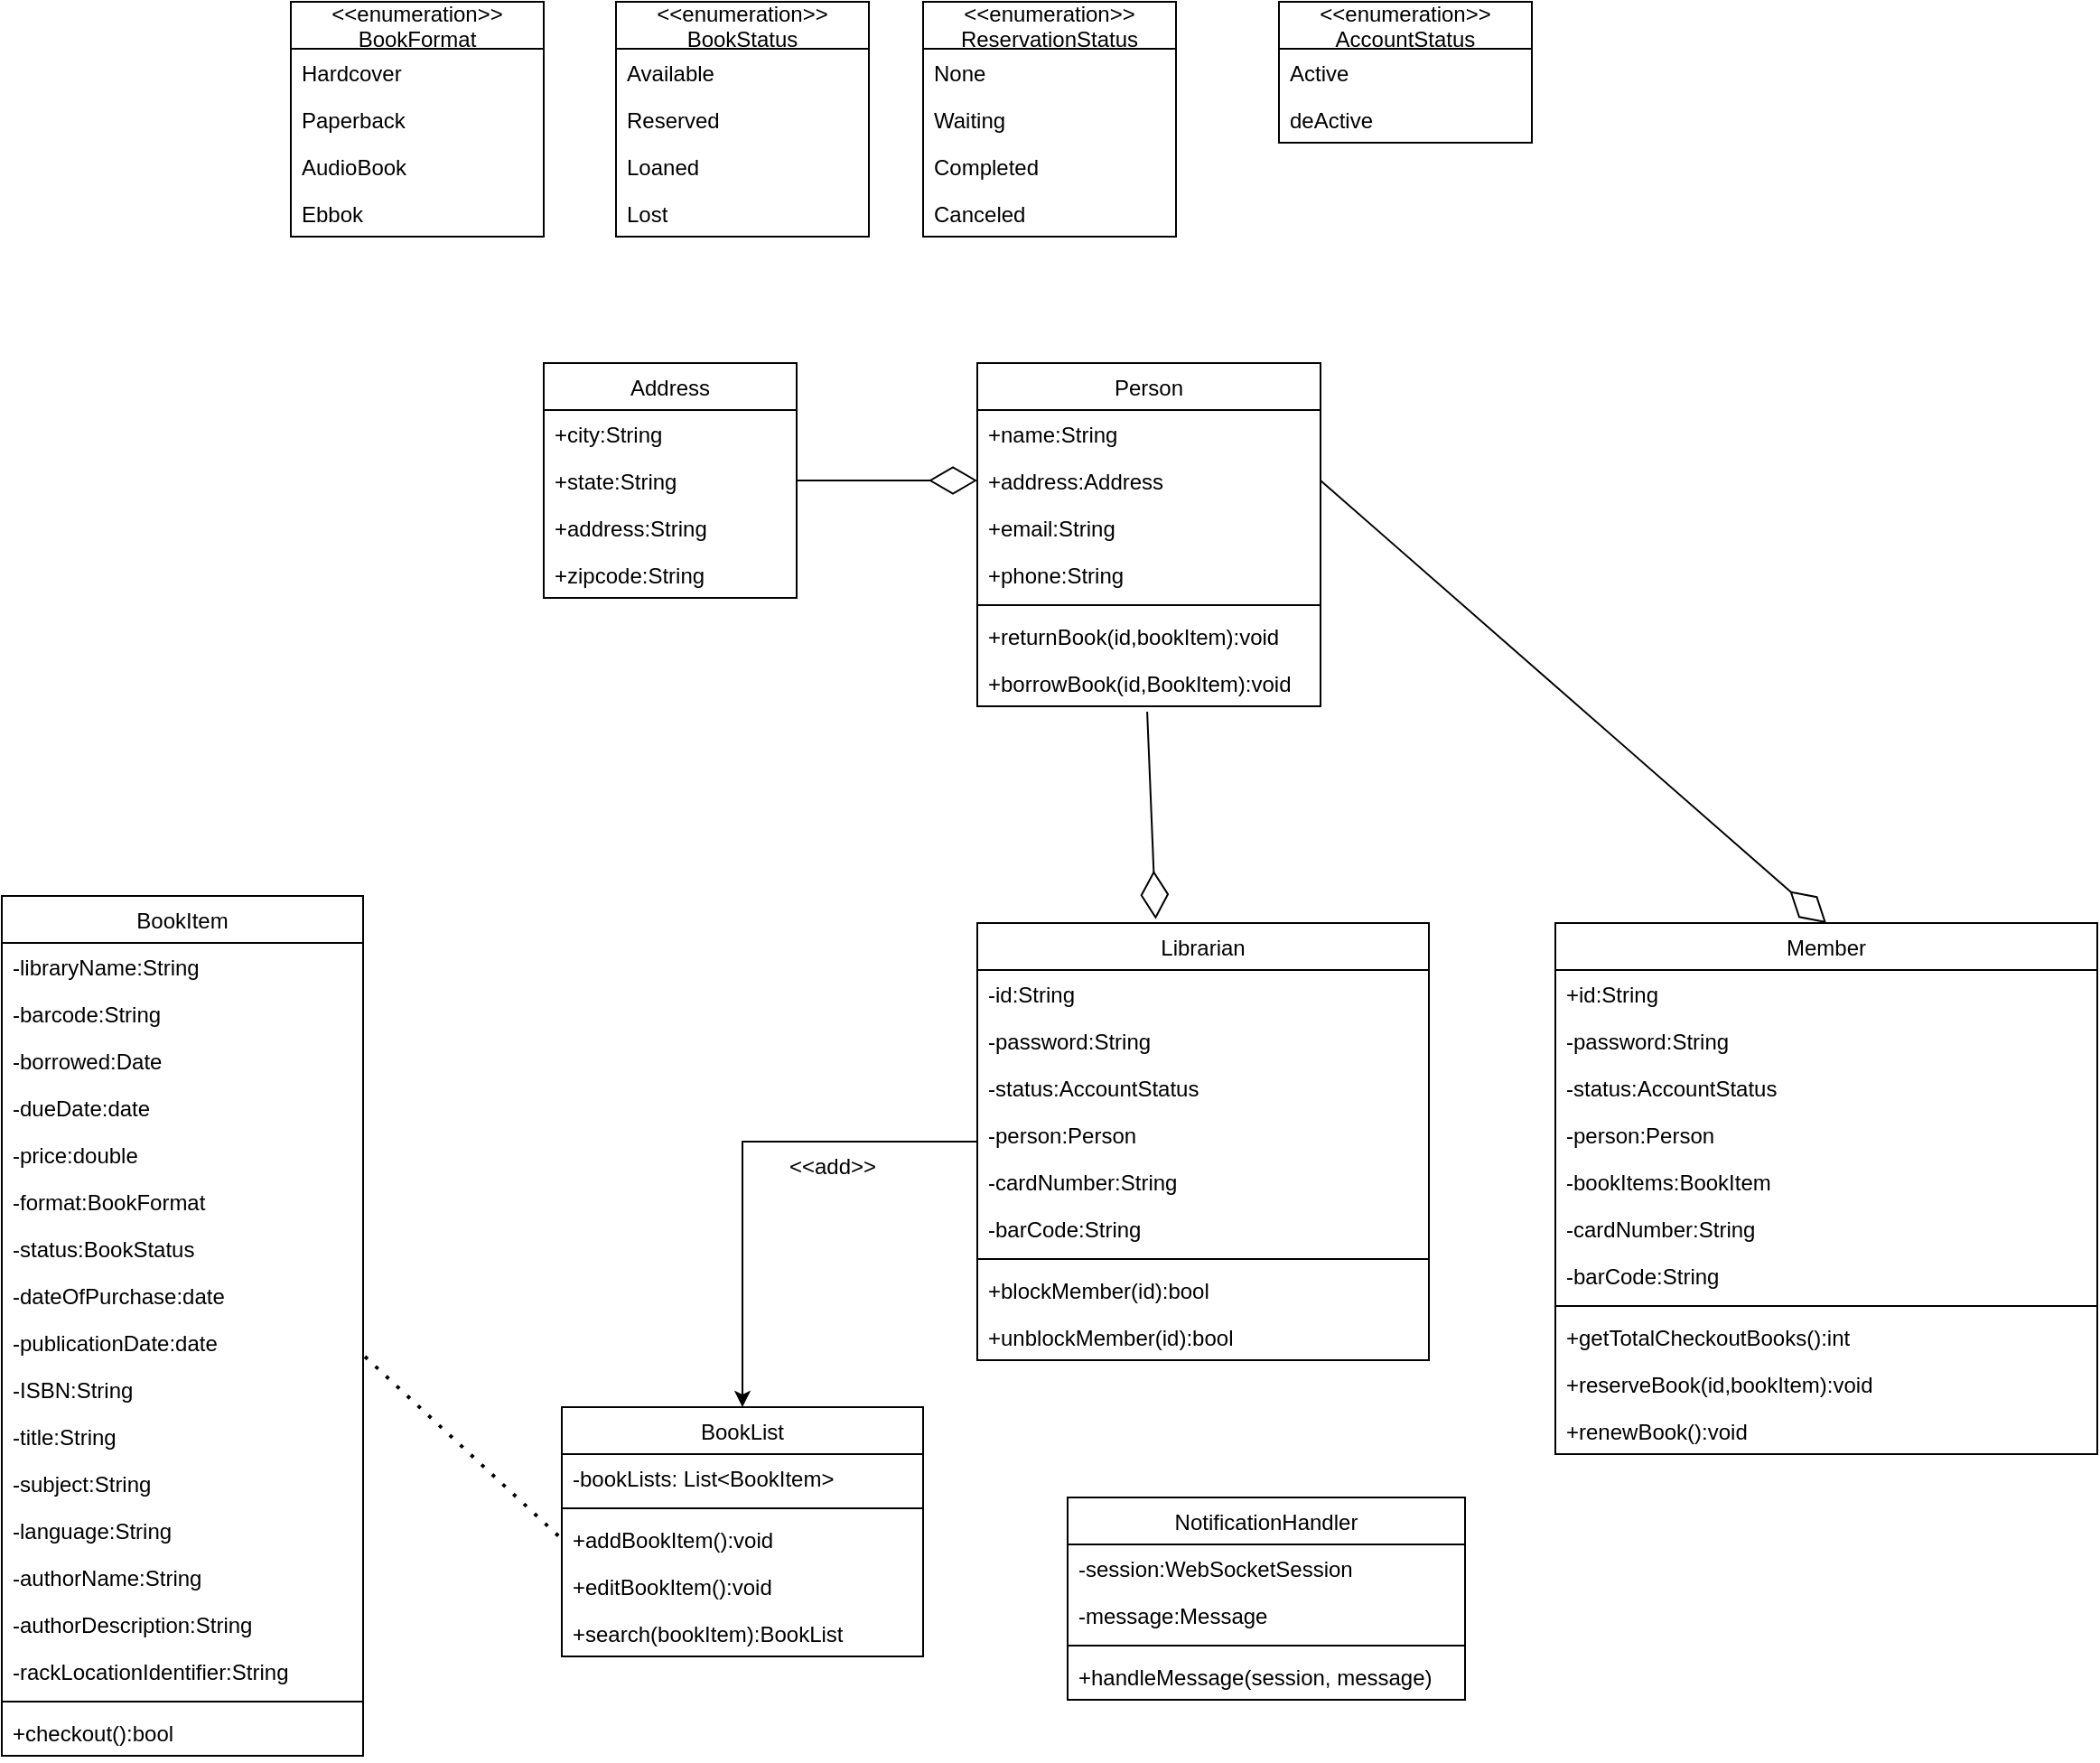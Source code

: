 <mxfile version="20.3.0" type="github" pages="3">
  <diagram id="C5RBs43oDa-KdzZeNtuy" name="클래스다이어그램">
    <mxGraphModel dx="2489" dy="794" grid="1" gridSize="10" guides="1" tooltips="1" connect="1" arrows="1" fold="1" page="1" pageScale="1" pageWidth="827" pageHeight="1169" math="0" shadow="0">
      <root>
        <mxCell id="WIyWlLk6GJQsqaUBKTNV-0" />
        <mxCell id="WIyWlLk6GJQsqaUBKTNV-1" parent="WIyWlLk6GJQsqaUBKTNV-0" />
        <mxCell id="t8BUz2gO8k-E40Qzqa3I-0" value="&lt;&lt;enumeration&gt;&gt;&#xa;BookFormat" style="swimlane;fontStyle=0;childLayout=stackLayout;horizontal=1;startSize=26;fillColor=none;horizontalStack=0;resizeParent=1;resizeParentMax=0;resizeLast=0;collapsible=1;marginBottom=0;" vertex="1" parent="WIyWlLk6GJQsqaUBKTNV-1">
          <mxGeometry y="90" width="140" height="130" as="geometry" />
        </mxCell>
        <mxCell id="t8BUz2gO8k-E40Qzqa3I-1" value="Hardcover" style="text;strokeColor=none;fillColor=none;align=left;verticalAlign=top;spacingLeft=4;spacingRight=4;overflow=hidden;rotatable=0;points=[[0,0.5],[1,0.5]];portConstraint=eastwest;" vertex="1" parent="t8BUz2gO8k-E40Qzqa3I-0">
          <mxGeometry y="26" width="140" height="26" as="geometry" />
        </mxCell>
        <mxCell id="t8BUz2gO8k-E40Qzqa3I-2" value="Paperback" style="text;strokeColor=none;fillColor=none;align=left;verticalAlign=top;spacingLeft=4;spacingRight=4;overflow=hidden;rotatable=0;points=[[0,0.5],[1,0.5]];portConstraint=eastwest;" vertex="1" parent="t8BUz2gO8k-E40Qzqa3I-0">
          <mxGeometry y="52" width="140" height="26" as="geometry" />
        </mxCell>
        <mxCell id="t8BUz2gO8k-E40Qzqa3I-3" value="AudioBook" style="text;strokeColor=none;fillColor=none;align=left;verticalAlign=top;spacingLeft=4;spacingRight=4;overflow=hidden;rotatable=0;points=[[0,0.5],[1,0.5]];portConstraint=eastwest;" vertex="1" parent="t8BUz2gO8k-E40Qzqa3I-0">
          <mxGeometry y="78" width="140" height="26" as="geometry" />
        </mxCell>
        <mxCell id="t8BUz2gO8k-E40Qzqa3I-4" value="Ebbok" style="text;strokeColor=none;fillColor=none;align=left;verticalAlign=top;spacingLeft=4;spacingRight=4;overflow=hidden;rotatable=0;points=[[0,0.5],[1,0.5]];portConstraint=eastwest;" vertex="1" parent="t8BUz2gO8k-E40Qzqa3I-0">
          <mxGeometry y="104" width="140" height="26" as="geometry" />
        </mxCell>
        <mxCell id="t8BUz2gO8k-E40Qzqa3I-5" value="&lt;&lt;enumeration&gt;&gt;&#xa;BookStatus" style="swimlane;fontStyle=0;childLayout=stackLayout;horizontal=1;startSize=26;fillColor=none;horizontalStack=0;resizeParent=1;resizeParentMax=0;resizeLast=0;collapsible=1;marginBottom=0;" vertex="1" parent="WIyWlLk6GJQsqaUBKTNV-1">
          <mxGeometry x="180" y="90" width="140" height="130" as="geometry" />
        </mxCell>
        <mxCell id="t8BUz2gO8k-E40Qzqa3I-6" value="Available" style="text;strokeColor=none;fillColor=none;align=left;verticalAlign=top;spacingLeft=4;spacingRight=4;overflow=hidden;rotatable=0;points=[[0,0.5],[1,0.5]];portConstraint=eastwest;" vertex="1" parent="t8BUz2gO8k-E40Qzqa3I-5">
          <mxGeometry y="26" width="140" height="26" as="geometry" />
        </mxCell>
        <mxCell id="t8BUz2gO8k-E40Qzqa3I-7" value="Reserved" style="text;strokeColor=none;fillColor=none;align=left;verticalAlign=top;spacingLeft=4;spacingRight=4;overflow=hidden;rotatable=0;points=[[0,0.5],[1,0.5]];portConstraint=eastwest;" vertex="1" parent="t8BUz2gO8k-E40Qzqa3I-5">
          <mxGeometry y="52" width="140" height="26" as="geometry" />
        </mxCell>
        <mxCell id="t8BUz2gO8k-E40Qzqa3I-8" value="Loaned" style="text;strokeColor=none;fillColor=none;align=left;verticalAlign=top;spacingLeft=4;spacingRight=4;overflow=hidden;rotatable=0;points=[[0,0.5],[1,0.5]];portConstraint=eastwest;" vertex="1" parent="t8BUz2gO8k-E40Qzqa3I-5">
          <mxGeometry y="78" width="140" height="26" as="geometry" />
        </mxCell>
        <mxCell id="t8BUz2gO8k-E40Qzqa3I-9" value="Lost" style="text;strokeColor=none;fillColor=none;align=left;verticalAlign=top;spacingLeft=4;spacingRight=4;overflow=hidden;rotatable=0;points=[[0,0.5],[1,0.5]];portConstraint=eastwest;" vertex="1" parent="t8BUz2gO8k-E40Qzqa3I-5">
          <mxGeometry y="104" width="140" height="26" as="geometry" />
        </mxCell>
        <mxCell id="t8BUz2gO8k-E40Qzqa3I-10" value="&lt;&lt;enumeration&gt;&gt;&#xa;ReservationStatus" style="swimlane;fontStyle=0;childLayout=stackLayout;horizontal=1;startSize=26;fillColor=none;horizontalStack=0;resizeParent=1;resizeParentMax=0;resizeLast=0;collapsible=1;marginBottom=0;" vertex="1" parent="WIyWlLk6GJQsqaUBKTNV-1">
          <mxGeometry x="350" y="90" width="140" height="130" as="geometry" />
        </mxCell>
        <mxCell id="t8BUz2gO8k-E40Qzqa3I-11" value="None" style="text;strokeColor=none;fillColor=none;align=left;verticalAlign=top;spacingLeft=4;spacingRight=4;overflow=hidden;rotatable=0;points=[[0,0.5],[1,0.5]];portConstraint=eastwest;" vertex="1" parent="t8BUz2gO8k-E40Qzqa3I-10">
          <mxGeometry y="26" width="140" height="26" as="geometry" />
        </mxCell>
        <mxCell id="t8BUz2gO8k-E40Qzqa3I-12" value="Waiting" style="text;strokeColor=none;fillColor=none;align=left;verticalAlign=top;spacingLeft=4;spacingRight=4;overflow=hidden;rotatable=0;points=[[0,0.5],[1,0.5]];portConstraint=eastwest;" vertex="1" parent="t8BUz2gO8k-E40Qzqa3I-10">
          <mxGeometry y="52" width="140" height="26" as="geometry" />
        </mxCell>
        <mxCell id="t8BUz2gO8k-E40Qzqa3I-13" value="Completed" style="text;strokeColor=none;fillColor=none;align=left;verticalAlign=top;spacingLeft=4;spacingRight=4;overflow=hidden;rotatable=0;points=[[0,0.5],[1,0.5]];portConstraint=eastwest;" vertex="1" parent="t8BUz2gO8k-E40Qzqa3I-10">
          <mxGeometry y="78" width="140" height="26" as="geometry" />
        </mxCell>
        <mxCell id="t8BUz2gO8k-E40Qzqa3I-14" value="Canceled" style="text;strokeColor=none;fillColor=none;align=left;verticalAlign=top;spacingLeft=4;spacingRight=4;overflow=hidden;rotatable=0;points=[[0,0.5],[1,0.5]];portConstraint=eastwest;" vertex="1" parent="t8BUz2gO8k-E40Qzqa3I-10">
          <mxGeometry y="104" width="140" height="26" as="geometry" />
        </mxCell>
        <mxCell id="t8BUz2gO8k-E40Qzqa3I-15" value="&lt;&lt;enumeration&gt;&gt;&#xa;AccountStatus" style="swimlane;fontStyle=0;childLayout=stackLayout;horizontal=1;startSize=26;fillColor=none;horizontalStack=0;resizeParent=1;resizeParentMax=0;resizeLast=0;collapsible=1;marginBottom=0;" vertex="1" parent="WIyWlLk6GJQsqaUBKTNV-1">
          <mxGeometry x="547" y="90" width="140" height="78" as="geometry" />
        </mxCell>
        <mxCell id="t8BUz2gO8k-E40Qzqa3I-16" value="Active" style="text;strokeColor=none;fillColor=none;align=left;verticalAlign=top;spacingLeft=4;spacingRight=4;overflow=hidden;rotatable=0;points=[[0,0.5],[1,0.5]];portConstraint=eastwest;" vertex="1" parent="t8BUz2gO8k-E40Qzqa3I-15">
          <mxGeometry y="26" width="140" height="26" as="geometry" />
        </mxCell>
        <mxCell id="t8BUz2gO8k-E40Qzqa3I-17" value="deActive" style="text;strokeColor=none;fillColor=none;align=left;verticalAlign=top;spacingLeft=4;spacingRight=4;overflow=hidden;rotatable=0;points=[[0,0.5],[1,0.5]];portConstraint=eastwest;" vertex="1" parent="t8BUz2gO8k-E40Qzqa3I-15">
          <mxGeometry y="52" width="140" height="26" as="geometry" />
        </mxCell>
        <mxCell id="t8BUz2gO8k-E40Qzqa3I-18" value="Address" style="swimlane;fontStyle=0;childLayout=stackLayout;horizontal=1;startSize=26;fillColor=none;horizontalStack=0;resizeParent=1;resizeParentMax=0;resizeLast=0;collapsible=1;marginBottom=0;" vertex="1" parent="WIyWlLk6GJQsqaUBKTNV-1">
          <mxGeometry x="140" y="290" width="140" height="130" as="geometry" />
        </mxCell>
        <mxCell id="t8BUz2gO8k-E40Qzqa3I-19" value="+city:String" style="text;strokeColor=none;fillColor=none;align=left;verticalAlign=top;spacingLeft=4;spacingRight=4;overflow=hidden;rotatable=0;points=[[0,0.5],[1,0.5]];portConstraint=eastwest;" vertex="1" parent="t8BUz2gO8k-E40Qzqa3I-18">
          <mxGeometry y="26" width="140" height="26" as="geometry" />
        </mxCell>
        <mxCell id="t8BUz2gO8k-E40Qzqa3I-20" value="+state:String" style="text;strokeColor=none;fillColor=none;align=left;verticalAlign=top;spacingLeft=4;spacingRight=4;overflow=hidden;rotatable=0;points=[[0,0.5],[1,0.5]];portConstraint=eastwest;" vertex="1" parent="t8BUz2gO8k-E40Qzqa3I-18">
          <mxGeometry y="52" width="140" height="26" as="geometry" />
        </mxCell>
        <mxCell id="t8BUz2gO8k-E40Qzqa3I-21" value="+address:String" style="text;strokeColor=none;fillColor=none;align=left;verticalAlign=top;spacingLeft=4;spacingRight=4;overflow=hidden;rotatable=0;points=[[0,0.5],[1,0.5]];portConstraint=eastwest;" vertex="1" parent="t8BUz2gO8k-E40Qzqa3I-18">
          <mxGeometry y="78" width="140" height="26" as="geometry" />
        </mxCell>
        <mxCell id="t8BUz2gO8k-E40Qzqa3I-22" value="+zipcode:String" style="text;strokeColor=none;fillColor=none;align=left;verticalAlign=top;spacingLeft=4;spacingRight=4;overflow=hidden;rotatable=0;points=[[0,0.5],[1,0.5]];portConstraint=eastwest;" vertex="1" parent="t8BUz2gO8k-E40Qzqa3I-18">
          <mxGeometry y="104" width="140" height="26" as="geometry" />
        </mxCell>
        <mxCell id="t8BUz2gO8k-E40Qzqa3I-23" value="Person" style="swimlane;fontStyle=0;childLayout=stackLayout;horizontal=1;startSize=26;fillColor=none;horizontalStack=0;resizeParent=1;resizeParentMax=0;resizeLast=0;collapsible=1;marginBottom=0;" vertex="1" parent="WIyWlLk6GJQsqaUBKTNV-1">
          <mxGeometry x="380" y="290" width="190" height="190" as="geometry" />
        </mxCell>
        <mxCell id="t8BUz2gO8k-E40Qzqa3I-24" value="+name:String" style="text;strokeColor=none;fillColor=none;align=left;verticalAlign=top;spacingLeft=4;spacingRight=4;overflow=hidden;rotatable=0;points=[[0,0.5],[1,0.5]];portConstraint=eastwest;" vertex="1" parent="t8BUz2gO8k-E40Qzqa3I-23">
          <mxGeometry y="26" width="190" height="26" as="geometry" />
        </mxCell>
        <mxCell id="t8BUz2gO8k-E40Qzqa3I-25" value="+address:Address" style="text;strokeColor=none;fillColor=none;align=left;verticalAlign=top;spacingLeft=4;spacingRight=4;overflow=hidden;rotatable=0;points=[[0,0.5],[1,0.5]];portConstraint=eastwest;" vertex="1" parent="t8BUz2gO8k-E40Qzqa3I-23">
          <mxGeometry y="52" width="190" height="26" as="geometry" />
        </mxCell>
        <mxCell id="t8BUz2gO8k-E40Qzqa3I-26" value="+email:String" style="text;strokeColor=none;fillColor=none;align=left;verticalAlign=top;spacingLeft=4;spacingRight=4;overflow=hidden;rotatable=0;points=[[0,0.5],[1,0.5]];portConstraint=eastwest;" vertex="1" parent="t8BUz2gO8k-E40Qzqa3I-23">
          <mxGeometry y="78" width="190" height="26" as="geometry" />
        </mxCell>
        <mxCell id="t8BUz2gO8k-E40Qzqa3I-27" value="+phone:String" style="text;strokeColor=none;fillColor=none;align=left;verticalAlign=top;spacingLeft=4;spacingRight=4;overflow=hidden;rotatable=0;points=[[0,0.5],[1,0.5]];portConstraint=eastwest;" vertex="1" parent="t8BUz2gO8k-E40Qzqa3I-23">
          <mxGeometry y="104" width="190" height="26" as="geometry" />
        </mxCell>
        <mxCell id="RH9qr_HYMCf3S5AQkxp7-14" value="" style="line;strokeWidth=1;fillColor=none;align=left;verticalAlign=middle;spacingTop=-1;spacingLeft=3;spacingRight=3;rotatable=0;labelPosition=right;points=[];portConstraint=eastwest;" vertex="1" parent="t8BUz2gO8k-E40Qzqa3I-23">
          <mxGeometry y="130" width="190" height="8" as="geometry" />
        </mxCell>
        <mxCell id="RH9qr_HYMCf3S5AQkxp7-13" value="+returnBook(id,bookItem):void" style="text;strokeColor=none;fillColor=none;align=left;verticalAlign=top;spacingLeft=4;spacingRight=4;overflow=hidden;rotatable=0;points=[[0,0.5],[1,0.5]];portConstraint=eastwest;" vertex="1" parent="t8BUz2gO8k-E40Qzqa3I-23">
          <mxGeometry y="138" width="190" height="26" as="geometry" />
        </mxCell>
        <mxCell id="vIeMe3MD2etbnOIDnKoO-0" value="+borrowBook(id,BookItem):void" style="text;strokeColor=none;fillColor=none;align=left;verticalAlign=top;spacingLeft=4;spacingRight=4;overflow=hidden;rotatable=0;points=[[0,0.5],[1,0.5]];portConstraint=eastwest;" vertex="1" parent="t8BUz2gO8k-E40Qzqa3I-23">
          <mxGeometry y="164" width="190" height="26" as="geometry" />
        </mxCell>
        <mxCell id="t8BUz2gO8k-E40Qzqa3I-28" value="" style="endArrow=diamondThin;endFill=0;endSize=24;html=1;rounded=0;exitX=1;exitY=0.5;exitDx=0;exitDy=0;entryX=0;entryY=0.5;entryDx=0;entryDy=0;" edge="1" parent="WIyWlLk6GJQsqaUBKTNV-1" source="t8BUz2gO8k-E40Qzqa3I-20" target="t8BUz2gO8k-E40Qzqa3I-25">
          <mxGeometry width="160" relative="1" as="geometry">
            <mxPoint x="190" y="490" as="sourcePoint" />
            <mxPoint x="350" y="490" as="targetPoint" />
          </mxGeometry>
        </mxCell>
        <mxCell id="t8BUz2gO8k-E40Qzqa3I-29" style="edgeStyle=orthogonalEdgeStyle;rounded=0;orthogonalLoop=1;jettySize=auto;html=1;entryX=0.5;entryY=0;entryDx=0;entryDy=0;" edge="1" parent="WIyWlLk6GJQsqaUBKTNV-1" source="t8BUz2gO8k-E40Qzqa3I-30" target="t8BUz2gO8k-E40Qzqa3I-73">
          <mxGeometry relative="1" as="geometry">
            <Array as="points" />
          </mxGeometry>
        </mxCell>
        <mxCell id="t8BUz2gO8k-E40Qzqa3I-30" value="Librarian" style="swimlane;fontStyle=0;childLayout=stackLayout;horizontal=1;startSize=26;fillColor=none;horizontalStack=0;resizeParent=1;resizeParentMax=0;resizeLast=0;collapsible=1;marginBottom=0;" vertex="1" parent="WIyWlLk6GJQsqaUBKTNV-1">
          <mxGeometry x="380" y="600" width="250" height="242" as="geometry" />
        </mxCell>
        <mxCell id="t8BUz2gO8k-E40Qzqa3I-31" value="-id:String" style="text;strokeColor=none;fillColor=none;align=left;verticalAlign=top;spacingLeft=4;spacingRight=4;overflow=hidden;rotatable=0;points=[[0,0.5],[1,0.5]];portConstraint=eastwest;" vertex="1" parent="t8BUz2gO8k-E40Qzqa3I-30">
          <mxGeometry y="26" width="250" height="26" as="geometry" />
        </mxCell>
        <mxCell id="t8BUz2gO8k-E40Qzqa3I-32" value="-password:String" style="text;strokeColor=none;fillColor=none;align=left;verticalAlign=top;spacingLeft=4;spacingRight=4;overflow=hidden;rotatable=0;points=[[0,0.5],[1,0.5]];portConstraint=eastwest;" vertex="1" parent="t8BUz2gO8k-E40Qzqa3I-30">
          <mxGeometry y="52" width="250" height="26" as="geometry" />
        </mxCell>
        <mxCell id="t8BUz2gO8k-E40Qzqa3I-33" value="-status:AccountStatus" style="text;strokeColor=none;fillColor=none;align=left;verticalAlign=top;spacingLeft=4;spacingRight=4;overflow=hidden;rotatable=0;points=[[0,0.5],[1,0.5]];portConstraint=eastwest;" vertex="1" parent="t8BUz2gO8k-E40Qzqa3I-30">
          <mxGeometry y="78" width="250" height="26" as="geometry" />
        </mxCell>
        <mxCell id="t8BUz2gO8k-E40Qzqa3I-34" value="-person:Person" style="text;strokeColor=none;fillColor=none;align=left;verticalAlign=top;spacingLeft=4;spacingRight=4;overflow=hidden;rotatable=0;points=[[0,0.5],[1,0.5]];portConstraint=eastwest;" vertex="1" parent="t8BUz2gO8k-E40Qzqa3I-30">
          <mxGeometry y="104" width="250" height="26" as="geometry" />
        </mxCell>
        <mxCell id="t8BUz2gO8k-E40Qzqa3I-35" value="-cardNumber:String" style="text;strokeColor=none;fillColor=none;align=left;verticalAlign=top;spacingLeft=4;spacingRight=4;overflow=hidden;rotatable=0;points=[[0,0.5],[1,0.5]];portConstraint=eastwest;" vertex="1" parent="t8BUz2gO8k-E40Qzqa3I-30">
          <mxGeometry y="130" width="250" height="26" as="geometry" />
        </mxCell>
        <mxCell id="t8BUz2gO8k-E40Qzqa3I-36" value="-barCode:String" style="text;strokeColor=none;fillColor=none;align=left;verticalAlign=top;spacingLeft=4;spacingRight=4;overflow=hidden;rotatable=0;points=[[0,0.5],[1,0.5]];portConstraint=eastwest;" vertex="1" parent="t8BUz2gO8k-E40Qzqa3I-30">
          <mxGeometry y="156" width="250" height="26" as="geometry" />
        </mxCell>
        <mxCell id="t8BUz2gO8k-E40Qzqa3I-37" value="" style="line;strokeWidth=1;fillColor=none;align=left;verticalAlign=middle;spacingTop=-1;spacingLeft=3;spacingRight=3;rotatable=0;labelPosition=right;points=[];portConstraint=eastwest;" vertex="1" parent="t8BUz2gO8k-E40Qzqa3I-30">
          <mxGeometry y="182" width="250" height="8" as="geometry" />
        </mxCell>
        <mxCell id="t8BUz2gO8k-E40Qzqa3I-39" value="+blockMember(id):bool" style="text;strokeColor=none;fillColor=none;align=left;verticalAlign=top;spacingLeft=4;spacingRight=4;overflow=hidden;rotatable=0;points=[[0,0.5],[1,0.5]];portConstraint=eastwest;" vertex="1" parent="t8BUz2gO8k-E40Qzqa3I-30">
          <mxGeometry y="190" width="250" height="26" as="geometry" />
        </mxCell>
        <mxCell id="t8BUz2gO8k-E40Qzqa3I-40" value="+unblockMember(id):bool" style="text;strokeColor=none;fillColor=none;align=left;verticalAlign=top;spacingLeft=4;spacingRight=4;overflow=hidden;rotatable=0;points=[[0,0.5],[1,0.5]];portConstraint=eastwest;" vertex="1" parent="t8BUz2gO8k-E40Qzqa3I-30">
          <mxGeometry y="216" width="250" height="26" as="geometry" />
        </mxCell>
        <mxCell id="t8BUz2gO8k-E40Qzqa3I-41" value="Member" style="swimlane;fontStyle=0;childLayout=stackLayout;horizontal=1;startSize=26;fillColor=none;horizontalStack=0;resizeParent=1;resizeParentMax=0;resizeLast=0;collapsible=1;marginBottom=0;" vertex="1" parent="WIyWlLk6GJQsqaUBKTNV-1">
          <mxGeometry x="700" y="600" width="300" height="294" as="geometry" />
        </mxCell>
        <mxCell id="t8BUz2gO8k-E40Qzqa3I-42" value="+id:String" style="text;strokeColor=none;fillColor=none;align=left;verticalAlign=top;spacingLeft=4;spacingRight=4;overflow=hidden;rotatable=0;points=[[0,0.5],[1,0.5]];portConstraint=eastwest;" vertex="1" parent="t8BUz2gO8k-E40Qzqa3I-41">
          <mxGeometry y="26" width="300" height="26" as="geometry" />
        </mxCell>
        <mxCell id="t8BUz2gO8k-E40Qzqa3I-43" value="-password:String" style="text;strokeColor=none;fillColor=none;align=left;verticalAlign=top;spacingLeft=4;spacingRight=4;overflow=hidden;rotatable=0;points=[[0,0.5],[1,0.5]];portConstraint=eastwest;" vertex="1" parent="t8BUz2gO8k-E40Qzqa3I-41">
          <mxGeometry y="52" width="300" height="26" as="geometry" />
        </mxCell>
        <mxCell id="t8BUz2gO8k-E40Qzqa3I-44" value="-status:AccountStatus" style="text;strokeColor=none;fillColor=none;align=left;verticalAlign=top;spacingLeft=4;spacingRight=4;overflow=hidden;rotatable=0;points=[[0,0.5],[1,0.5]];portConstraint=eastwest;" vertex="1" parent="t8BUz2gO8k-E40Qzqa3I-41">
          <mxGeometry y="78" width="300" height="26" as="geometry" />
        </mxCell>
        <mxCell id="t8BUz2gO8k-E40Qzqa3I-45" value="-person:Person" style="text;strokeColor=none;fillColor=none;align=left;verticalAlign=top;spacingLeft=4;spacingRight=4;overflow=hidden;rotatable=0;points=[[0,0.5],[1,0.5]];portConstraint=eastwest;" vertex="1" parent="t8BUz2gO8k-E40Qzqa3I-41">
          <mxGeometry y="104" width="300" height="26" as="geometry" />
        </mxCell>
        <mxCell id="t8BUz2gO8k-E40Qzqa3I-46" value="-bookItems:BookItem" style="text;strokeColor=none;fillColor=none;align=left;verticalAlign=top;spacingLeft=4;spacingRight=4;overflow=hidden;rotatable=0;points=[[0,0.5],[1,0.5]];portConstraint=eastwest;" vertex="1" parent="t8BUz2gO8k-E40Qzqa3I-41">
          <mxGeometry y="130" width="300" height="26" as="geometry" />
        </mxCell>
        <mxCell id="t8BUz2gO8k-E40Qzqa3I-47" value="-cardNumber:String" style="text;strokeColor=none;fillColor=none;align=left;verticalAlign=top;spacingLeft=4;spacingRight=4;overflow=hidden;rotatable=0;points=[[0,0.5],[1,0.5]];portConstraint=eastwest;" vertex="1" parent="t8BUz2gO8k-E40Qzqa3I-41">
          <mxGeometry y="156" width="300" height="26" as="geometry" />
        </mxCell>
        <mxCell id="t8BUz2gO8k-E40Qzqa3I-48" value="-barCode:String" style="text;strokeColor=none;fillColor=none;align=left;verticalAlign=top;spacingLeft=4;spacingRight=4;overflow=hidden;rotatable=0;points=[[0,0.5],[1,0.5]];portConstraint=eastwest;" vertex="1" parent="t8BUz2gO8k-E40Qzqa3I-41">
          <mxGeometry y="182" width="300" height="26" as="geometry" />
        </mxCell>
        <mxCell id="t8BUz2gO8k-E40Qzqa3I-49" value="" style="line;strokeWidth=1;fillColor=none;align=left;verticalAlign=middle;spacingTop=-1;spacingLeft=3;spacingRight=3;rotatable=0;labelPosition=right;points=[];portConstraint=eastwest;" vertex="1" parent="t8BUz2gO8k-E40Qzqa3I-41">
          <mxGeometry y="208" width="300" height="8" as="geometry" />
        </mxCell>
        <mxCell id="t8BUz2gO8k-E40Qzqa3I-50" value="+getTotalCheckoutBooks():int" style="text;strokeColor=none;fillColor=none;align=left;verticalAlign=top;spacingLeft=4;spacingRight=4;overflow=hidden;rotatable=0;points=[[0,0.5],[1,0.5]];portConstraint=eastwest;" vertex="1" parent="t8BUz2gO8k-E40Qzqa3I-41">
          <mxGeometry y="216" width="300" height="26" as="geometry" />
        </mxCell>
        <mxCell id="RH9qr_HYMCf3S5AQkxp7-9" value="+reserveBook(id,bookItem):void" style="text;strokeColor=none;fillColor=none;align=left;verticalAlign=top;spacingLeft=4;spacingRight=4;overflow=hidden;rotatable=0;points=[[0,0.5],[1,0.5]];portConstraint=eastwest;" vertex="1" parent="t8BUz2gO8k-E40Qzqa3I-41">
          <mxGeometry y="242" width="300" height="26" as="geometry" />
        </mxCell>
        <mxCell id="RH9qr_HYMCf3S5AQkxp7-11" value="+renewBook():void" style="text;strokeColor=none;fillColor=none;align=left;verticalAlign=top;spacingLeft=4;spacingRight=4;overflow=hidden;rotatable=0;points=[[0,0.5],[1,0.5]];portConstraint=eastwest;" vertex="1" parent="t8BUz2gO8k-E40Qzqa3I-41">
          <mxGeometry y="268" width="300" height="26" as="geometry" />
        </mxCell>
        <mxCell id="t8BUz2gO8k-E40Qzqa3I-51" value="" style="endArrow=diamondThin;endFill=0;endSize=24;html=1;rounded=0;exitX=0.495;exitY=1.115;exitDx=0;exitDy=0;entryX=0.395;entryY=-0.009;entryDx=0;entryDy=0;entryPerimeter=0;exitPerimeter=0;" edge="1" parent="WIyWlLk6GJQsqaUBKTNV-1" source="vIeMe3MD2etbnOIDnKoO-0" target="t8BUz2gO8k-E40Qzqa3I-30">
          <mxGeometry width="160" relative="1" as="geometry">
            <mxPoint x="290" y="365" as="sourcePoint" />
            <mxPoint x="390" y="365" as="targetPoint" />
          </mxGeometry>
        </mxCell>
        <mxCell id="t8BUz2gO8k-E40Qzqa3I-52" value="" style="endArrow=diamondThin;endFill=0;endSize=24;html=1;rounded=0;exitX=1;exitY=0.5;exitDx=0;exitDy=0;entryX=0.5;entryY=0;entryDx=0;entryDy=0;" edge="1" parent="WIyWlLk6GJQsqaUBKTNV-1" source="t8BUz2gO8k-E40Qzqa3I-25" target="t8BUz2gO8k-E40Qzqa3I-41">
          <mxGeometry width="160" relative="1" as="geometry">
            <mxPoint x="472.04" y="430" as="sourcePoint" />
            <mxPoint x="469" y="488.056" as="targetPoint" />
          </mxGeometry>
        </mxCell>
        <mxCell id="t8BUz2gO8k-E40Qzqa3I-53" value="BookItem" style="swimlane;fontStyle=0;childLayout=stackLayout;horizontal=1;startSize=26;fillColor=none;horizontalStack=0;resizeParent=1;resizeParentMax=0;resizeLast=0;collapsible=1;marginBottom=0;" vertex="1" parent="WIyWlLk6GJQsqaUBKTNV-1">
          <mxGeometry x="-160" y="585" width="200" height="476" as="geometry" />
        </mxCell>
        <mxCell id="t8BUz2gO8k-E40Qzqa3I-54" value="-libraryName:String" style="text;strokeColor=none;fillColor=none;align=left;verticalAlign=top;spacingLeft=4;spacingRight=4;overflow=hidden;rotatable=0;points=[[0,0.5],[1,0.5]];portConstraint=eastwest;" vertex="1" parent="t8BUz2gO8k-E40Qzqa3I-53">
          <mxGeometry y="26" width="200" height="26" as="geometry" />
        </mxCell>
        <mxCell id="t8BUz2gO8k-E40Qzqa3I-55" value="-barcode:String" style="text;strokeColor=none;fillColor=none;align=left;verticalAlign=top;spacingLeft=4;spacingRight=4;overflow=hidden;rotatable=0;points=[[0,0.5],[1,0.5]];portConstraint=eastwest;" vertex="1" parent="t8BUz2gO8k-E40Qzqa3I-53">
          <mxGeometry y="52" width="200" height="26" as="geometry" />
        </mxCell>
        <mxCell id="t8BUz2gO8k-E40Qzqa3I-56" value="-borrowed:Date" style="text;strokeColor=none;fillColor=none;align=left;verticalAlign=top;spacingLeft=4;spacingRight=4;overflow=hidden;rotatable=0;points=[[0,0.5],[1,0.5]];portConstraint=eastwest;" vertex="1" parent="t8BUz2gO8k-E40Qzqa3I-53">
          <mxGeometry y="78" width="200" height="26" as="geometry" />
        </mxCell>
        <mxCell id="t8BUz2gO8k-E40Qzqa3I-57" value="-dueDate:date" style="text;strokeColor=none;fillColor=none;align=left;verticalAlign=top;spacingLeft=4;spacingRight=4;overflow=hidden;rotatable=0;points=[[0,0.5],[1,0.5]];portConstraint=eastwest;" vertex="1" parent="t8BUz2gO8k-E40Qzqa3I-53">
          <mxGeometry y="104" width="200" height="26" as="geometry" />
        </mxCell>
        <mxCell id="t8BUz2gO8k-E40Qzqa3I-58" value="-price:double" style="text;strokeColor=none;fillColor=none;align=left;verticalAlign=top;spacingLeft=4;spacingRight=4;overflow=hidden;rotatable=0;points=[[0,0.5],[1,0.5]];portConstraint=eastwest;" vertex="1" parent="t8BUz2gO8k-E40Qzqa3I-53">
          <mxGeometry y="130" width="200" height="26" as="geometry" />
        </mxCell>
        <mxCell id="t8BUz2gO8k-E40Qzqa3I-59" value="-format:BookFormat" style="text;strokeColor=none;fillColor=none;align=left;verticalAlign=top;spacingLeft=4;spacingRight=4;overflow=hidden;rotatable=0;points=[[0,0.5],[1,0.5]];portConstraint=eastwest;" vertex="1" parent="t8BUz2gO8k-E40Qzqa3I-53">
          <mxGeometry y="156" width="200" height="26" as="geometry" />
        </mxCell>
        <mxCell id="t8BUz2gO8k-E40Qzqa3I-60" value="-status:BookStatus" style="text;strokeColor=none;fillColor=none;align=left;verticalAlign=top;spacingLeft=4;spacingRight=4;overflow=hidden;rotatable=0;points=[[0,0.5],[1,0.5]];portConstraint=eastwest;" vertex="1" parent="t8BUz2gO8k-E40Qzqa3I-53">
          <mxGeometry y="182" width="200" height="26" as="geometry" />
        </mxCell>
        <mxCell id="t8BUz2gO8k-E40Qzqa3I-61" value="-dateOfPurchase:date" style="text;strokeColor=none;fillColor=none;align=left;verticalAlign=top;spacingLeft=4;spacingRight=4;overflow=hidden;rotatable=0;points=[[0,0.5],[1,0.5]];portConstraint=eastwest;" vertex="1" parent="t8BUz2gO8k-E40Qzqa3I-53">
          <mxGeometry y="208" width="200" height="26" as="geometry" />
        </mxCell>
        <mxCell id="t8BUz2gO8k-E40Qzqa3I-62" value="-publicationDate:date" style="text;strokeColor=none;fillColor=none;align=left;verticalAlign=top;spacingLeft=4;spacingRight=4;overflow=hidden;rotatable=0;points=[[0,0.5],[1,0.5]];portConstraint=eastwest;" vertex="1" parent="t8BUz2gO8k-E40Qzqa3I-53">
          <mxGeometry y="234" width="200" height="26" as="geometry" />
        </mxCell>
        <mxCell id="t8BUz2gO8k-E40Qzqa3I-63" value="-ISBN:String" style="text;strokeColor=none;fillColor=none;align=left;verticalAlign=top;spacingLeft=4;spacingRight=4;overflow=hidden;rotatable=0;points=[[0,0.5],[1,0.5]];portConstraint=eastwest;" vertex="1" parent="t8BUz2gO8k-E40Qzqa3I-53">
          <mxGeometry y="260" width="200" height="26" as="geometry" />
        </mxCell>
        <mxCell id="t8BUz2gO8k-E40Qzqa3I-64" value="-title:String" style="text;strokeColor=none;fillColor=none;align=left;verticalAlign=top;spacingLeft=4;spacingRight=4;overflow=hidden;rotatable=0;points=[[0,0.5],[1,0.5]];portConstraint=eastwest;" vertex="1" parent="t8BUz2gO8k-E40Qzqa3I-53">
          <mxGeometry y="286" width="200" height="26" as="geometry" />
        </mxCell>
        <mxCell id="t8BUz2gO8k-E40Qzqa3I-65" value="-subject:String" style="text;strokeColor=none;fillColor=none;align=left;verticalAlign=top;spacingLeft=4;spacingRight=4;overflow=hidden;rotatable=0;points=[[0,0.5],[1,0.5]];portConstraint=eastwest;" vertex="1" parent="t8BUz2gO8k-E40Qzqa3I-53">
          <mxGeometry y="312" width="200" height="26" as="geometry" />
        </mxCell>
        <mxCell id="t8BUz2gO8k-E40Qzqa3I-66" value="-language:String" style="text;strokeColor=none;fillColor=none;align=left;verticalAlign=top;spacingLeft=4;spacingRight=4;overflow=hidden;rotatable=0;points=[[0,0.5],[1,0.5]];portConstraint=eastwest;" vertex="1" parent="t8BUz2gO8k-E40Qzqa3I-53">
          <mxGeometry y="338" width="200" height="26" as="geometry" />
        </mxCell>
        <mxCell id="t8BUz2gO8k-E40Qzqa3I-67" value="-authorName:String" style="text;strokeColor=none;fillColor=none;align=left;verticalAlign=top;spacingLeft=4;spacingRight=4;overflow=hidden;rotatable=0;points=[[0,0.5],[1,0.5]];portConstraint=eastwest;" vertex="1" parent="t8BUz2gO8k-E40Qzqa3I-53">
          <mxGeometry y="364" width="200" height="26" as="geometry" />
        </mxCell>
        <mxCell id="t8BUz2gO8k-E40Qzqa3I-68" value="-authorDescription:String" style="text;strokeColor=none;fillColor=none;align=left;verticalAlign=top;spacingLeft=4;spacingRight=4;overflow=hidden;rotatable=0;points=[[0,0.5],[1,0.5]];portConstraint=eastwest;" vertex="1" parent="t8BUz2gO8k-E40Qzqa3I-53">
          <mxGeometry y="390" width="200" height="26" as="geometry" />
        </mxCell>
        <mxCell id="t8BUz2gO8k-E40Qzqa3I-69" value="-rackLocationIdentifier:String" style="text;strokeColor=none;fillColor=none;align=left;verticalAlign=top;spacingLeft=4;spacingRight=4;overflow=hidden;rotatable=0;points=[[0,0.5],[1,0.5]];portConstraint=eastwest;" vertex="1" parent="t8BUz2gO8k-E40Qzqa3I-53">
          <mxGeometry y="416" width="200" height="26" as="geometry" />
        </mxCell>
        <mxCell id="t8BUz2gO8k-E40Qzqa3I-70" value="" style="line;strokeWidth=1;fillColor=none;align=left;verticalAlign=middle;spacingTop=-1;spacingLeft=3;spacingRight=3;rotatable=0;labelPosition=right;points=[];portConstraint=eastwest;" vertex="1" parent="t8BUz2gO8k-E40Qzqa3I-53">
          <mxGeometry y="442" width="200" height="8" as="geometry" />
        </mxCell>
        <mxCell id="t8BUz2gO8k-E40Qzqa3I-71" value="+checkout():bool" style="text;strokeColor=none;fillColor=none;align=left;verticalAlign=top;spacingLeft=4;spacingRight=4;overflow=hidden;rotatable=0;points=[[0,0.5],[1,0.5]];portConstraint=eastwest;" vertex="1" parent="t8BUz2gO8k-E40Qzqa3I-53">
          <mxGeometry y="450" width="200" height="26" as="geometry" />
        </mxCell>
        <mxCell id="t8BUz2gO8k-E40Qzqa3I-72" value="&amp;lt;&amp;lt;add&amp;gt;&amp;gt;" style="text;html=1;strokeColor=none;fillColor=none;align=center;verticalAlign=middle;whiteSpace=wrap;rounded=0;" vertex="1" parent="WIyWlLk6GJQsqaUBKTNV-1">
          <mxGeometry x="270" y="720" width="60" height="30" as="geometry" />
        </mxCell>
        <mxCell id="t8BUz2gO8k-E40Qzqa3I-73" value="BookList" style="swimlane;fontStyle=0;childLayout=stackLayout;horizontal=1;startSize=26;fillColor=none;horizontalStack=0;resizeParent=1;resizeParentMax=0;resizeLast=0;collapsible=1;marginBottom=0;" vertex="1" parent="WIyWlLk6GJQsqaUBKTNV-1">
          <mxGeometry x="150" y="868" width="200" height="138" as="geometry" />
        </mxCell>
        <mxCell id="t8BUz2gO8k-E40Qzqa3I-80" value="-bookLists: List&lt;BookItem&gt;" style="text;strokeColor=none;fillColor=none;align=left;verticalAlign=top;spacingLeft=4;spacingRight=4;overflow=hidden;rotatable=0;points=[[0,0.5],[1,0.5]];portConstraint=eastwest;" vertex="1" parent="t8BUz2gO8k-E40Qzqa3I-73">
          <mxGeometry y="26" width="200" height="26" as="geometry" />
        </mxCell>
        <mxCell id="t8BUz2gO8k-E40Qzqa3I-81" value="" style="line;strokeWidth=1;fillColor=none;align=left;verticalAlign=middle;spacingTop=-1;spacingLeft=3;spacingRight=3;rotatable=0;labelPosition=right;points=[];portConstraint=eastwest;" vertex="1" parent="t8BUz2gO8k-E40Qzqa3I-73">
          <mxGeometry y="52" width="200" height="8" as="geometry" />
        </mxCell>
        <mxCell id="t8BUz2gO8k-E40Qzqa3I-82" value="+addBookItem():void" style="text;strokeColor=none;fillColor=none;align=left;verticalAlign=top;spacingLeft=4;spacingRight=4;overflow=hidden;rotatable=0;points=[[0,0.5],[1,0.5]];portConstraint=eastwest;" vertex="1" parent="t8BUz2gO8k-E40Qzqa3I-73">
          <mxGeometry y="60" width="200" height="26" as="geometry" />
        </mxCell>
        <mxCell id="fJIZyL3wFnGJsoIwZ3sO-5" value="+editBookItem():void" style="text;strokeColor=none;fillColor=none;align=left;verticalAlign=top;spacingLeft=4;spacingRight=4;overflow=hidden;rotatable=0;points=[[0,0.5],[1,0.5]];portConstraint=eastwest;" vertex="1" parent="t8BUz2gO8k-E40Qzqa3I-73">
          <mxGeometry y="86" width="200" height="26" as="geometry" />
        </mxCell>
        <mxCell id="fJIZyL3wFnGJsoIwZ3sO-6" value="+search(bookItem):BookList" style="text;strokeColor=none;fillColor=none;align=left;verticalAlign=top;spacingLeft=4;spacingRight=4;overflow=hidden;rotatable=0;points=[[0,0.5],[1,0.5]];portConstraint=eastwest;" vertex="1" parent="t8BUz2gO8k-E40Qzqa3I-73">
          <mxGeometry y="112" width="200" height="26" as="geometry" />
        </mxCell>
        <mxCell id="4rj4-TKywUkTA2AZU6x6-0" value="NotificationHandler" style="swimlane;fontStyle=0;childLayout=stackLayout;horizontal=1;startSize=26;fillColor=none;horizontalStack=0;resizeParent=1;resizeParentMax=0;resizeLast=0;collapsible=1;marginBottom=0;" vertex="1" parent="WIyWlLk6GJQsqaUBKTNV-1">
          <mxGeometry x="430" y="918" width="220" height="112" as="geometry" />
        </mxCell>
        <mxCell id="4rj4-TKywUkTA2AZU6x6-1" value="-session:WebSocketSession" style="text;strokeColor=none;fillColor=none;align=left;verticalAlign=top;spacingLeft=4;spacingRight=4;overflow=hidden;rotatable=0;points=[[0,0.5],[1,0.5]];portConstraint=eastwest;" vertex="1" parent="4rj4-TKywUkTA2AZU6x6-0">
          <mxGeometry y="26" width="220" height="26" as="geometry" />
        </mxCell>
        <mxCell id="4rj4-TKywUkTA2AZU6x6-6" value="-message:Message" style="text;strokeColor=none;fillColor=none;align=left;verticalAlign=top;spacingLeft=4;spacingRight=4;overflow=hidden;rotatable=0;points=[[0,0.5],[1,0.5]];portConstraint=eastwest;" vertex="1" parent="4rj4-TKywUkTA2AZU6x6-0">
          <mxGeometry y="52" width="220" height="26" as="geometry" />
        </mxCell>
        <mxCell id="4rj4-TKywUkTA2AZU6x6-2" value="" style="line;strokeWidth=1;fillColor=none;align=left;verticalAlign=middle;spacingTop=-1;spacingLeft=3;spacingRight=3;rotatable=0;labelPosition=right;points=[];portConstraint=eastwest;" vertex="1" parent="4rj4-TKywUkTA2AZU6x6-0">
          <mxGeometry y="78" width="220" height="8" as="geometry" />
        </mxCell>
        <mxCell id="4rj4-TKywUkTA2AZU6x6-3" value="+handleMessage(session, message)" style="text;strokeColor=none;fillColor=none;align=left;verticalAlign=top;spacingLeft=4;spacingRight=4;overflow=hidden;rotatable=0;points=[[0,0.5],[1,0.5]];portConstraint=eastwest;" vertex="1" parent="4rj4-TKywUkTA2AZU6x6-0">
          <mxGeometry y="86" width="220" height="26" as="geometry" />
        </mxCell>
        <mxCell id="4rj4-TKywUkTA2AZU6x6-14" value="" style="endArrow=none;dashed=1;html=1;dashPattern=1 3;strokeWidth=2;rounded=0;exitX=1.005;exitY=-0.192;exitDx=0;exitDy=0;exitPerimeter=0;entryX=0;entryY=0.5;entryDx=0;entryDy=0;" edge="1" parent="WIyWlLk6GJQsqaUBKTNV-1" source="t8BUz2gO8k-E40Qzqa3I-63" target="t8BUz2gO8k-E40Qzqa3I-82">
          <mxGeometry width="50" height="50" relative="1" as="geometry">
            <mxPoint x="470" y="730" as="sourcePoint" />
            <mxPoint x="520" y="680" as="targetPoint" />
          </mxGeometry>
        </mxCell>
      </root>
    </mxGraphModel>
  </diagram>
  <diagram id="kcj29SDeIe-43jmTk8pl" name="요구사항">
    <mxGraphModel dx="1662" dy="794" grid="1" gridSize="10" guides="1" tooltips="1" connect="1" arrows="1" fold="1" page="1" pageScale="1" pageWidth="827" pageHeight="1169" math="0" shadow="0">
      <root>
        <mxCell id="0" />
        <mxCell id="1" parent="0" />
        <mxCell id="fQZMbiFECiKfGUhxzzUU-1" value="&lt;meta charset=&quot;utf-8&quot;&gt;&lt;div style=&quot;color: rgb(212, 212, 212); background-color: rgb(30, 30, 30); font-family: Menlo, Monaco, &amp;quot;Courier New&amp;quot;, monospace; font-weight: normal; font-size: 14px; line-height: 21px;&quot;&gt;&lt;div&gt;&lt;span style=&quot;color: #569cd6;font-weight: bold;&quot;&gt;# 도서관 관리 시스템 만들기&lt;/span&gt;&lt;/div&gt;&lt;br&gt;&lt;div&gt;&lt;span style=&quot;color: #569cd6;font-weight: bold;&quot;&gt;## 요구 사항&lt;/span&gt;&lt;/div&gt;&lt;br&gt;&lt;div&gt;&lt;span style=&quot;color: #6796e6;&quot;&gt;1.&lt;/span&gt;&lt;span style=&quot;color: #d4d4d4;&quot;&gt; 도서관 member는 책을 title, author, subject category, publication date로 조회할 수 있다.&lt;/span&gt;&lt;/div&gt;&lt;div&gt;&lt;span style=&quot;color: #6796e6;&quot;&gt;2.&lt;/span&gt;&lt;span style=&quot;color: #d4d4d4;&quot;&gt; 각 책은 책별로 unique한 identification number를 갖는다.&lt;/span&gt;&lt;/div&gt;&lt;div&gt;&lt;span style=&quot;color: #6796e6;&quot;&gt;3.&lt;/span&gt;&lt;span style=&quot;color: #d4d4d4;&quot;&gt; 각 책은 현실의 책이 위치한 rack의 위치를 갖는다.&lt;/span&gt;&lt;/div&gt;&lt;div&gt;&lt;span style=&quot;color: #6796e6;&quot;&gt;4.&lt;/span&gt;&lt;span style=&quot;color: #d4d4d4;&quot;&gt; 한가지 책은 현실의 책이 여러권 있을 수 있다.&lt;/span&gt;&lt;/div&gt;&lt;div&gt;&lt;span style=&quot;color: #6796e6;&quot;&gt;5.&lt;/span&gt;&lt;span style=&quot;color: #d4d4d4;&quot;&gt; 도서관의 member는 각 책을 빌리고(check-out), 예약(reserve) 할 수 있다.&lt;/span&gt;&lt;/div&gt;&lt;div&gt;&lt;span style=&quot;color: #6796e6;&quot;&gt;6.&lt;/span&gt;&lt;span style=&quot;color: #d4d4d4;&quot;&gt; 우리는 각책을 book item이라고 부를 것이다.&lt;/span&gt;&lt;/div&gt;&lt;div&gt;&lt;span style=&quot;color: #6796e6;&quot;&gt;7.&lt;/span&gt;&lt;span style=&quot;color: #d4d4d4;&quot;&gt; 시스템은 책의 정보 및 member정보 그리고 어떤 책을 빌려갔는지 등의 데이터를 확인 할 수 있다.&lt;/span&gt;&lt;/div&gt;&lt;div&gt;&lt;span style=&quot;color: #6796e6;&quot;&gt;8.&lt;/span&gt;&lt;span style=&quot;color: #d4d4d4;&quot;&gt; member는 최대 5권의 책을 빌릴 수 있다.&lt;/span&gt;&lt;/div&gt;&lt;div&gt;&lt;span style=&quot;color: #6796e6;&quot;&gt;9.&lt;/span&gt;&lt;span style=&quot;color: #d4d4d4;&quot;&gt; 책 한권은 최대 10일까지 빌릴 수 있다.&lt;/span&gt;&lt;/div&gt;&lt;div&gt;&lt;span style=&quot;color: #6796e6;&quot;&gt;10.&lt;/span&gt;&lt;span style=&quot;color: #d4d4d4;&quot;&gt; 최대 10일을 넘겨서 책을 반납할 경우 벌금을 내야 한다.&lt;/span&gt;&lt;/div&gt;&lt;div&gt;&lt;span style=&quot;color: #6796e6;&quot;&gt;11.&lt;/span&gt;&lt;span style=&quot;color: #d4d4d4;&quot;&gt; member는 다른 사람이 빌려간 책을 예약할 수 있다.&lt;/span&gt;&lt;/div&gt;&lt;div&gt;&lt;span style=&quot;color: #6796e6;&quot;&gt;12.&lt;/span&gt;&lt;span style=&quot;color: #d4d4d4;&quot;&gt; 예약된 책이 반납된 경우 member에게 notification을 보낸다. &lt;/span&gt;&lt;/div&gt;&lt;div&gt;&lt;span style=&quot;color: #6796e6;&quot;&gt;13.&lt;/span&gt;&lt;span style=&quot;color: #d4d4d4;&quot;&gt; 책이 10일이 넘겨서 반납되지 않았다면 notification을 보낸다.&lt;/span&gt;&lt;/div&gt;&lt;div&gt;&lt;span style=&quot;color: #6796e6;&quot;&gt;14.&lt;/span&gt;&lt;span style=&quot;color: #d4d4d4;&quot;&gt; 각 책은 unique한 바코드가 있다.&lt;/span&gt;&lt;/div&gt;&lt;div&gt;&lt;span style=&quot;color: #6796e6;&quot;&gt;15.&lt;/span&gt;&lt;span style=&quot;color: #d4d4d4;&quot;&gt; member는 barcode가 있는 member card가 있다.&lt;/span&gt;&lt;/div&gt;&lt;div&gt;&lt;span style=&quot;color: #6796e6;&quot;&gt;16.&lt;/span&gt;&lt;span style=&quot;color: #d4d4d4;&quot;&gt; 시스템은 바코드를 읽을 수 있다.&lt;/span&gt;&lt;/div&gt;&lt;br&gt;&lt;br&gt;&lt;br&gt;&lt;div&gt;&lt;span style=&quot;color: #569cd6;font-weight: bold;&quot;&gt;## 주요 actor와 시스템 기능&lt;/span&gt;&lt;/div&gt;&lt;br&gt;&lt;div&gt;&lt;span style=&quot;color: #569cd6;font-weight: bold;&quot;&gt;### Actors&lt;/span&gt;&lt;/div&gt;&lt;br&gt;&lt;div&gt;&lt;span style=&quot;color: #6796e6;&quot;&gt;-&lt;/span&gt;&lt;span style=&quot;color: #d4d4d4;&quot;&gt; Librarian : 책을 신규로 입력 수정 가능함, user정보를 신규로 입력 수정 가능함, 책을 빌리고 반납 가능함&lt;/span&gt;&lt;/div&gt;&lt;div&gt;&lt;span style=&quot;color: #6796e6;&quot;&gt;-&lt;/span&gt;&lt;span style=&quot;color: #d4d4d4;&quot;&gt; Member: 모든 사용자는 catalog를 조회 할 수 있고, 책을 check-out, reserve, renew, return 할 수 있다.&lt;/span&gt;&lt;/div&gt;&lt;div&gt;&lt;span style=&quot;color: #6796e6;&quot;&gt;-&lt;/span&gt;&lt;span style=&quot;color: #d4d4d4;&quot;&gt; System : notification 송신 (반납일 넘었을때, 예약된 책이 반납되었을 때, 예약이 취소되었을 때)&lt;/span&gt;&lt;/div&gt;&lt;br&gt;&lt;div&gt;&lt;span style=&quot;color: #569cd6;font-weight: bold;&quot;&gt;### Library Management System&lt;/span&gt;&lt;/div&gt;&lt;br&gt;&lt;div&gt;&lt;span style=&quot;color: #6796e6;&quot;&gt;-&lt;/span&gt;&lt;span style=&quot;color: #d4d4d4;&quot;&gt; Add, remove, edit book&lt;/span&gt;&lt;/div&gt;&lt;div&gt;&lt;span style=&quot;color: #6796e6;&quot;&gt;-&lt;/span&gt;&lt;span style=&quot;color: #d4d4d4;&quot;&gt; search catalog : title, author, subject, publication date&lt;/span&gt;&lt;/div&gt;&lt;div&gt;&lt;span style=&quot;color: #6796e6;&quot;&gt;-&lt;/span&gt;&lt;span style=&quot;color: #d4d4d4;&quot;&gt; Register new account, cancel membership&lt;/span&gt;&lt;/div&gt;&lt;div&gt;&lt;span style=&quot;color: #6796e6;&quot;&gt;-&lt;/span&gt;&lt;span style=&quot;color: #d4d4d4;&quot;&gt; Check out a book&lt;/span&gt;&lt;/div&gt;&lt;div&gt;&lt;span style=&quot;color: #6796e6;&quot;&gt;-&lt;/span&gt;&lt;span style=&quot;color: #d4d4d4;&quot;&gt; reserve a book&lt;/span&gt;&lt;/div&gt;&lt;div&gt;&lt;span style=&quot;color: #6796e6;&quot;&gt;-&lt;/span&gt;&lt;span style=&quot;color: #d4d4d4;&quot;&gt; Renew a book&lt;/span&gt;&lt;/div&gt;&lt;div&gt;&lt;span style=&quot;color: #6796e6;&quot;&gt;-&lt;/span&gt;&lt;span style=&quot;color: #d4d4d4;&quot;&gt; return a book&lt;/span&gt;&lt;/div&gt;&lt;br&gt;&lt;br&gt;&lt;br&gt;&lt;div&gt;&lt;span style=&quot;color: #569cd6;font-weight: bold;&quot;&gt;## Initial Class Diagram&lt;/span&gt;&lt;/div&gt;&lt;br&gt;&lt;div&gt;&lt;span style=&quot;color: #d4d4d4;&quot;&gt;https://drive.google.com/file/d/1nrnwlH02hIJWRCNGxhFFkE4HTd0xrvDl/view?usp=sharing&lt;/span&gt;&lt;/div&gt;&lt;br&gt;&lt;br&gt;&lt;/div&gt;" style="text;whiteSpace=wrap;html=1;" parent="1" vertex="1">
          <mxGeometry x="10" y="10" width="850" height="1180" as="geometry" />
        </mxCell>
        <mxCell id="aN6ki3tuSBJMAMsrqM-_-1" value="&lt;font style=&quot;font-size: 14px;&quot;&gt;조회는 Book List에서&lt;br&gt;BookItem.ISBN&lt;br&gt;BookItem.rackLocation&lt;br&gt;List는 중복 가능&lt;br&gt;Member.checkout(), Member.reserve()&lt;br&gt;BookItem&lt;br&gt;BookList.search?&lt;br&gt;Member.bookItems.size() &amp;lt;5&lt;br&gt;dueDate&amp;nbsp; = date.now + 10&lt;br&gt;NotificationHandler.handleMessage(message)&lt;br&gt;&lt;br&gt;Member.reserve()&lt;br&gt;BookItem.barcode&lt;br&gt;Member.barcode&lt;/font&gt;" style="text;html=1;strokeColor=none;fillColor=none;align=left;verticalAlign=middle;whiteSpace=wrap;rounded=0;" vertex="1" parent="1">
          <mxGeometry x="830" y="70" width="380" height="280" as="geometry" />
        </mxCell>
      </root>
    </mxGraphModel>
  </diagram>
  <diagram id="7nVeSmpTqBDQ9PWwzHAF" name="유스케이스">
    <mxGraphModel dx="1662" dy="794" grid="1" gridSize="10" guides="1" tooltips="1" connect="1" arrows="1" fold="1" page="1" pageScale="1" pageWidth="827" pageHeight="1169" math="0" shadow="0">
      <root>
        <mxCell id="0" />
        <mxCell id="1" parent="0" />
        <mxCell id="GtoBw3KvzbChPyG-kTt5-2" value="member" style="shape=umlActor;verticalLabelPosition=bottom;verticalAlign=top;html=1;outlineConnect=0;" vertex="1" parent="1">
          <mxGeometry x="80" y="130" width="30" height="60" as="geometry" />
        </mxCell>
        <mxCell id="GtoBw3KvzbChPyG-kTt5-3" value="" style="rounded=0;whiteSpace=wrap;html=1;" vertex="1" parent="1">
          <mxGeometry x="140" y="80" width="680" height="500" as="geometry" />
        </mxCell>
        <mxCell id="GtoBw3KvzbChPyG-kTt5-4" value="예약" style="ellipse;whiteSpace=wrap;html=1;" vertex="1" parent="1">
          <mxGeometry x="180" y="160" width="50" height="30" as="geometry" />
        </mxCell>
        <mxCell id="GtoBw3KvzbChPyG-kTt5-5" value="갱신" style="ellipse;whiteSpace=wrap;html=1;" vertex="1" parent="1">
          <mxGeometry x="420" y="120" width="50" height="30" as="geometry" />
        </mxCell>
        <mxCell id="GtoBw3KvzbChPyG-kTt5-6" value="검색" style="ellipse;whiteSpace=wrap;html=1;" vertex="1" parent="1">
          <mxGeometry x="420" y="160" width="50" height="30" as="geometry" />
        </mxCell>
        <mxCell id="GtoBw3KvzbChPyG-kTt5-7" value="반납" style="ellipse;whiteSpace=wrap;html=1;" vertex="1" parent="1">
          <mxGeometry x="420" y="200" width="50" height="30" as="geometry" />
        </mxCell>
        <mxCell id="GtoBw3KvzbChPyG-kTt5-8" value="책 추가" style="ellipse;whiteSpace=wrap;html=1;" vertex="1" parent="1">
          <mxGeometry x="610" y="120" width="50" height="30" as="geometry" />
        </mxCell>
        <mxCell id="GtoBw3KvzbChPyG-kTt5-9" value="책 삭제" style="ellipse;whiteSpace=wrap;html=1;" vertex="1" parent="1">
          <mxGeometry x="610" y="160" width="50" height="30" as="geometry" />
        </mxCell>
        <mxCell id="GtoBw3KvzbChPyG-kTt5-10" value="책 수정" style="ellipse;whiteSpace=wrap;html=1;" vertex="1" parent="1">
          <mxGeometry x="610" y="200" width="50" height="30" as="geometry" />
        </mxCell>
        <mxCell id="GtoBw3KvzbChPyG-kTt5-11" value="대여" style="ellipse;whiteSpace=wrap;html=1;" vertex="1" parent="1">
          <mxGeometry x="690" y="200" width="50" height="30" as="geometry" />
        </mxCell>
        <mxCell id="GtoBw3KvzbChPyG-kTt5-12" value="책 정보&amp;nbsp;&lt;br&gt;멤버 정보 &lt;br&gt;확인" style="ellipse;whiteSpace=wrap;html=1;" vertex="1" parent="1">
          <mxGeometry x="690" y="240" width="70" height="60" as="geometry" />
        </mxCell>
        <mxCell id="GtoBw3KvzbChPyG-kTt5-13" value="대여정보&lt;br&gt;확인" style="ellipse;whiteSpace=wrap;html=1;" vertex="1" parent="1">
          <mxGeometry x="690" y="310" width="70" height="60" as="geometry" />
        </mxCell>
        <mxCell id="GtoBw3KvzbChPyG-kTt5-14" value="회원 추가" style="ellipse;whiteSpace=wrap;html=1;" vertex="1" parent="1">
          <mxGeometry x="600" y="250" width="60" height="40" as="geometry" />
        </mxCell>
        <mxCell id="GtoBw3KvzbChPyG-kTt5-15" value="회원 수정" style="ellipse;whiteSpace=wrap;html=1;" vertex="1" parent="1">
          <mxGeometry x="600" y="300" width="60" height="40" as="geometry" />
        </mxCell>
        <mxCell id="GtoBw3KvzbChPyG-kTt5-16" value="회원 차단" style="ellipse;whiteSpace=wrap;html=1;" vertex="1" parent="1">
          <mxGeometry x="600" y="350" width="60" height="40" as="geometry" />
        </mxCell>
        <mxCell id="GtoBw3KvzbChPyG-kTt5-17" value="반납 알림" style="ellipse;whiteSpace=wrap;html=1;" vertex="1" parent="1">
          <mxGeometry x="230" y="380" width="60" height="40" as="geometry" />
        </mxCell>
        <mxCell id="GtoBw3KvzbChPyG-kTt5-19" value="연체 알림" style="ellipse;whiteSpace=wrap;html=1;" vertex="1" parent="1">
          <mxGeometry x="230" y="440" width="60" height="40" as="geometry" />
        </mxCell>
        <mxCell id="GtoBw3KvzbChPyG-kTt5-20" value="예약 취소 알림" style="ellipse;whiteSpace=wrap;html=1;" vertex="1" parent="1">
          <mxGeometry x="230" y="490" width="60" height="40" as="geometry" />
        </mxCell>
        <mxCell id="GtoBw3KvzbChPyG-kTt5-21" value="바코드&amp;nbsp;&lt;br&gt;읽음" style="ellipse;whiteSpace=wrap;html=1;" vertex="1" parent="1">
          <mxGeometry x="300" y="490" width="60" height="40" as="geometry" />
        </mxCell>
        <mxCell id="GtoBw3KvzbChPyG-kTt5-22" value="system" style="shape=umlActor;verticalLabelPosition=bottom;verticalAlign=top;html=1;outlineConnect=0;" vertex="1" parent="1">
          <mxGeometry x="80" y="440" width="30" height="60" as="geometry" />
        </mxCell>
        <mxCell id="GtoBw3KvzbChPyG-kTt5-23" value="librarian" style="shape=umlActor;verticalLabelPosition=bottom;verticalAlign=top;html=1;outlineConnect=0;" vertex="1" parent="1">
          <mxGeometry x="850" y="130" width="30" height="60" as="geometry" />
        </mxCell>
      </root>
    </mxGraphModel>
  </diagram>
</mxfile>
